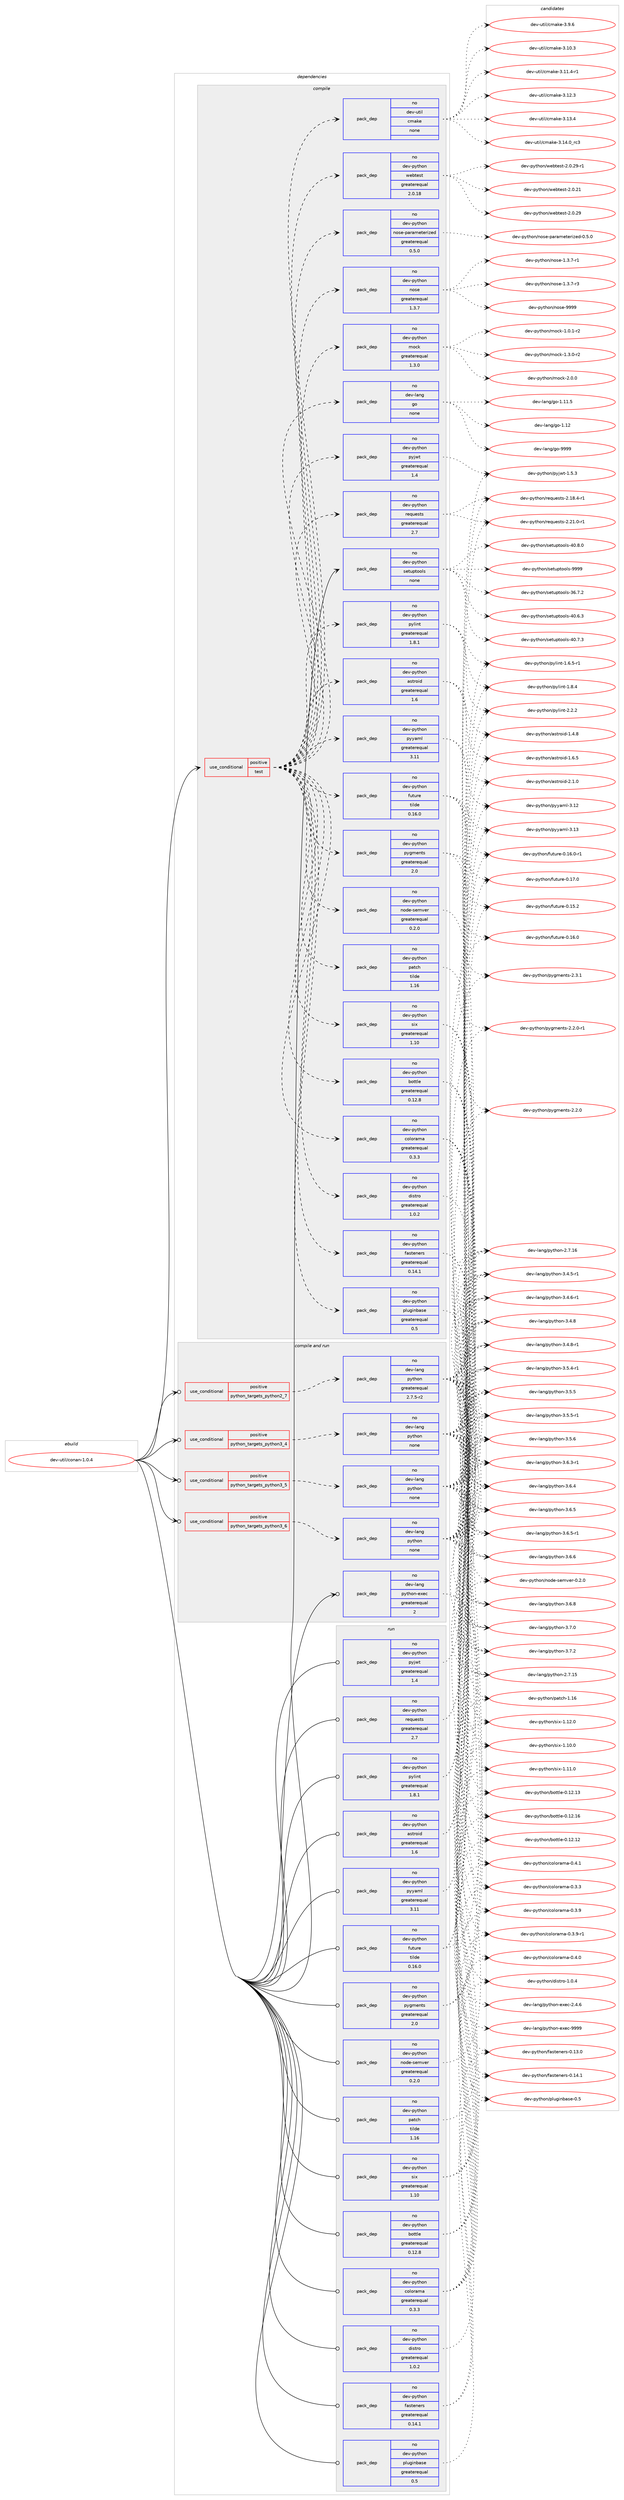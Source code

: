 digraph prolog {

# *************
# Graph options
# *************

newrank=true;
concentrate=true;
compound=true;
graph [rankdir=LR,fontname=Helvetica,fontsize=10,ranksep=1.5];#, ranksep=2.5, nodesep=0.2];
edge  [arrowhead=vee];
node  [fontname=Helvetica,fontsize=10];

# **********
# The ebuild
# **********

subgraph cluster_leftcol {
color=gray;
rank=same;
label=<<i>ebuild</i>>;
id [label="dev-util/conan-1.0.4", color=red, width=4, href="../dev-util/conan-1.0.4.svg"];
}

# ****************
# The dependencies
# ****************

subgraph cluster_midcol {
color=gray;
label=<<i>dependencies</i>>;
subgraph cluster_compile {
fillcolor="#eeeeee";
style=filled;
label=<<i>compile</i>>;
subgraph cond423557 {
dependency1542718 [label=<<TABLE BORDER="0" CELLBORDER="1" CELLSPACING="0" CELLPADDING="4"><TR><TD ROWSPAN="3" CELLPADDING="10">use_conditional</TD></TR><TR><TD>positive</TD></TR><TR><TD>test</TD></TR></TABLE>>, shape=none, color=red];
subgraph pack1095545 {
dependency1542719 [label=<<TABLE BORDER="0" CELLBORDER="1" CELLSPACING="0" CELLPADDING="4" WIDTH="220"><TR><TD ROWSPAN="6" CELLPADDING="30">pack_dep</TD></TR><TR><TD WIDTH="110">no</TD></TR><TR><TD>dev-python</TD></TR><TR><TD>pyjwt</TD></TR><TR><TD>greaterequal</TD></TR><TR><TD>1.4</TD></TR></TABLE>>, shape=none, color=blue];
}
dependency1542718:e -> dependency1542719:w [weight=20,style="dashed",arrowhead="vee"];
subgraph pack1095546 {
dependency1542720 [label=<<TABLE BORDER="0" CELLBORDER="1" CELLSPACING="0" CELLPADDING="4" WIDTH="220"><TR><TD ROWSPAN="6" CELLPADDING="30">pack_dep</TD></TR><TR><TD WIDTH="110">no</TD></TR><TR><TD>dev-python</TD></TR><TR><TD>requests</TD></TR><TR><TD>greaterequal</TD></TR><TR><TD>2.7</TD></TR></TABLE>>, shape=none, color=blue];
}
dependency1542718:e -> dependency1542720:w [weight=20,style="dashed",arrowhead="vee"];
subgraph pack1095547 {
dependency1542721 [label=<<TABLE BORDER="0" CELLBORDER="1" CELLSPACING="0" CELLPADDING="4" WIDTH="220"><TR><TD ROWSPAN="6" CELLPADDING="30">pack_dep</TD></TR><TR><TD WIDTH="110">no</TD></TR><TR><TD>dev-python</TD></TR><TR><TD>colorama</TD></TR><TR><TD>greaterequal</TD></TR><TR><TD>0.3.3</TD></TR></TABLE>>, shape=none, color=blue];
}
dependency1542718:e -> dependency1542721:w [weight=20,style="dashed",arrowhead="vee"];
subgraph pack1095548 {
dependency1542722 [label=<<TABLE BORDER="0" CELLBORDER="1" CELLSPACING="0" CELLPADDING="4" WIDTH="220"><TR><TD ROWSPAN="6" CELLPADDING="30">pack_dep</TD></TR><TR><TD WIDTH="110">no</TD></TR><TR><TD>dev-python</TD></TR><TR><TD>pyyaml</TD></TR><TR><TD>greaterequal</TD></TR><TR><TD>3.11</TD></TR></TABLE>>, shape=none, color=blue];
}
dependency1542718:e -> dependency1542722:w [weight=20,style="dashed",arrowhead="vee"];
subgraph pack1095549 {
dependency1542723 [label=<<TABLE BORDER="0" CELLBORDER="1" CELLSPACING="0" CELLPADDING="4" WIDTH="220"><TR><TD ROWSPAN="6" CELLPADDING="30">pack_dep</TD></TR><TR><TD WIDTH="110">no</TD></TR><TR><TD>dev-python</TD></TR><TR><TD>patch</TD></TR><TR><TD>tilde</TD></TR><TR><TD>1.16</TD></TR></TABLE>>, shape=none, color=blue];
}
dependency1542718:e -> dependency1542723:w [weight=20,style="dashed",arrowhead="vee"];
subgraph pack1095550 {
dependency1542724 [label=<<TABLE BORDER="0" CELLBORDER="1" CELLSPACING="0" CELLPADDING="4" WIDTH="220"><TR><TD ROWSPAN="6" CELLPADDING="30">pack_dep</TD></TR><TR><TD WIDTH="110">no</TD></TR><TR><TD>dev-python</TD></TR><TR><TD>fasteners</TD></TR><TR><TD>greaterequal</TD></TR><TR><TD>0.14.1</TD></TR></TABLE>>, shape=none, color=blue];
}
dependency1542718:e -> dependency1542724:w [weight=20,style="dashed",arrowhead="vee"];
subgraph pack1095551 {
dependency1542725 [label=<<TABLE BORDER="0" CELLBORDER="1" CELLSPACING="0" CELLPADDING="4" WIDTH="220"><TR><TD ROWSPAN="6" CELLPADDING="30">pack_dep</TD></TR><TR><TD WIDTH="110">no</TD></TR><TR><TD>dev-python</TD></TR><TR><TD>six</TD></TR><TR><TD>greaterequal</TD></TR><TR><TD>1.10</TD></TR></TABLE>>, shape=none, color=blue];
}
dependency1542718:e -> dependency1542725:w [weight=20,style="dashed",arrowhead="vee"];
subgraph pack1095552 {
dependency1542726 [label=<<TABLE BORDER="0" CELLBORDER="1" CELLSPACING="0" CELLPADDING="4" WIDTH="220"><TR><TD ROWSPAN="6" CELLPADDING="30">pack_dep</TD></TR><TR><TD WIDTH="110">no</TD></TR><TR><TD>dev-python</TD></TR><TR><TD>node-semver</TD></TR><TR><TD>greaterequal</TD></TR><TR><TD>0.2.0</TD></TR></TABLE>>, shape=none, color=blue];
}
dependency1542718:e -> dependency1542726:w [weight=20,style="dashed",arrowhead="vee"];
subgraph pack1095553 {
dependency1542727 [label=<<TABLE BORDER="0" CELLBORDER="1" CELLSPACING="0" CELLPADDING="4" WIDTH="220"><TR><TD ROWSPAN="6" CELLPADDING="30">pack_dep</TD></TR><TR><TD WIDTH="110">no</TD></TR><TR><TD>dev-python</TD></TR><TR><TD>distro</TD></TR><TR><TD>greaterequal</TD></TR><TR><TD>1.0.2</TD></TR></TABLE>>, shape=none, color=blue];
}
dependency1542718:e -> dependency1542727:w [weight=20,style="dashed",arrowhead="vee"];
subgraph pack1095554 {
dependency1542728 [label=<<TABLE BORDER="0" CELLBORDER="1" CELLSPACING="0" CELLPADDING="4" WIDTH="220"><TR><TD ROWSPAN="6" CELLPADDING="30">pack_dep</TD></TR><TR><TD WIDTH="110">no</TD></TR><TR><TD>dev-python</TD></TR><TR><TD>pylint</TD></TR><TR><TD>greaterequal</TD></TR><TR><TD>1.8.1</TD></TR></TABLE>>, shape=none, color=blue];
}
dependency1542718:e -> dependency1542728:w [weight=20,style="dashed",arrowhead="vee"];
subgraph pack1095555 {
dependency1542729 [label=<<TABLE BORDER="0" CELLBORDER="1" CELLSPACING="0" CELLPADDING="4" WIDTH="220"><TR><TD ROWSPAN="6" CELLPADDING="30">pack_dep</TD></TR><TR><TD WIDTH="110">no</TD></TR><TR><TD>dev-python</TD></TR><TR><TD>future</TD></TR><TR><TD>tilde</TD></TR><TR><TD>0.16.0</TD></TR></TABLE>>, shape=none, color=blue];
}
dependency1542718:e -> dependency1542729:w [weight=20,style="dashed",arrowhead="vee"];
subgraph pack1095556 {
dependency1542730 [label=<<TABLE BORDER="0" CELLBORDER="1" CELLSPACING="0" CELLPADDING="4" WIDTH="220"><TR><TD ROWSPAN="6" CELLPADDING="30">pack_dep</TD></TR><TR><TD WIDTH="110">no</TD></TR><TR><TD>dev-python</TD></TR><TR><TD>pygments</TD></TR><TR><TD>greaterequal</TD></TR><TR><TD>2.0</TD></TR></TABLE>>, shape=none, color=blue];
}
dependency1542718:e -> dependency1542730:w [weight=20,style="dashed",arrowhead="vee"];
subgraph pack1095557 {
dependency1542731 [label=<<TABLE BORDER="0" CELLBORDER="1" CELLSPACING="0" CELLPADDING="4" WIDTH="220"><TR><TD ROWSPAN="6" CELLPADDING="30">pack_dep</TD></TR><TR><TD WIDTH="110">no</TD></TR><TR><TD>dev-python</TD></TR><TR><TD>astroid</TD></TR><TR><TD>greaterequal</TD></TR><TR><TD>1.6</TD></TR></TABLE>>, shape=none, color=blue];
}
dependency1542718:e -> dependency1542731:w [weight=20,style="dashed",arrowhead="vee"];
subgraph pack1095558 {
dependency1542732 [label=<<TABLE BORDER="0" CELLBORDER="1" CELLSPACING="0" CELLPADDING="4" WIDTH="220"><TR><TD ROWSPAN="6" CELLPADDING="30">pack_dep</TD></TR><TR><TD WIDTH="110">no</TD></TR><TR><TD>dev-python</TD></TR><TR><TD>pluginbase</TD></TR><TR><TD>greaterequal</TD></TR><TR><TD>0.5</TD></TR></TABLE>>, shape=none, color=blue];
}
dependency1542718:e -> dependency1542732:w [weight=20,style="dashed",arrowhead="vee"];
subgraph pack1095559 {
dependency1542733 [label=<<TABLE BORDER="0" CELLBORDER="1" CELLSPACING="0" CELLPADDING="4" WIDTH="220"><TR><TD ROWSPAN="6" CELLPADDING="30">pack_dep</TD></TR><TR><TD WIDTH="110">no</TD></TR><TR><TD>dev-python</TD></TR><TR><TD>bottle</TD></TR><TR><TD>greaterequal</TD></TR><TR><TD>0.12.8</TD></TR></TABLE>>, shape=none, color=blue];
}
dependency1542718:e -> dependency1542733:w [weight=20,style="dashed",arrowhead="vee"];
subgraph pack1095560 {
dependency1542734 [label=<<TABLE BORDER="0" CELLBORDER="1" CELLSPACING="0" CELLPADDING="4" WIDTH="220"><TR><TD ROWSPAN="6" CELLPADDING="30">pack_dep</TD></TR><TR><TD WIDTH="110">no</TD></TR><TR><TD>dev-lang</TD></TR><TR><TD>go</TD></TR><TR><TD>none</TD></TR><TR><TD></TD></TR></TABLE>>, shape=none, color=blue];
}
dependency1542718:e -> dependency1542734:w [weight=20,style="dashed",arrowhead="vee"];
subgraph pack1095561 {
dependency1542735 [label=<<TABLE BORDER="0" CELLBORDER="1" CELLSPACING="0" CELLPADDING="4" WIDTH="220"><TR><TD ROWSPAN="6" CELLPADDING="30">pack_dep</TD></TR><TR><TD WIDTH="110">no</TD></TR><TR><TD>dev-python</TD></TR><TR><TD>mock</TD></TR><TR><TD>greaterequal</TD></TR><TR><TD>1.3.0</TD></TR></TABLE>>, shape=none, color=blue];
}
dependency1542718:e -> dependency1542735:w [weight=20,style="dashed",arrowhead="vee"];
subgraph pack1095562 {
dependency1542736 [label=<<TABLE BORDER="0" CELLBORDER="1" CELLSPACING="0" CELLPADDING="4" WIDTH="220"><TR><TD ROWSPAN="6" CELLPADDING="30">pack_dep</TD></TR><TR><TD WIDTH="110">no</TD></TR><TR><TD>dev-python</TD></TR><TR><TD>nose</TD></TR><TR><TD>greaterequal</TD></TR><TR><TD>1.3.7</TD></TR></TABLE>>, shape=none, color=blue];
}
dependency1542718:e -> dependency1542736:w [weight=20,style="dashed",arrowhead="vee"];
subgraph pack1095563 {
dependency1542737 [label=<<TABLE BORDER="0" CELLBORDER="1" CELLSPACING="0" CELLPADDING="4" WIDTH="220"><TR><TD ROWSPAN="6" CELLPADDING="30">pack_dep</TD></TR><TR><TD WIDTH="110">no</TD></TR><TR><TD>dev-python</TD></TR><TR><TD>nose-parameterized</TD></TR><TR><TD>greaterequal</TD></TR><TR><TD>0.5.0</TD></TR></TABLE>>, shape=none, color=blue];
}
dependency1542718:e -> dependency1542737:w [weight=20,style="dashed",arrowhead="vee"];
subgraph pack1095564 {
dependency1542738 [label=<<TABLE BORDER="0" CELLBORDER="1" CELLSPACING="0" CELLPADDING="4" WIDTH="220"><TR><TD ROWSPAN="6" CELLPADDING="30">pack_dep</TD></TR><TR><TD WIDTH="110">no</TD></TR><TR><TD>dev-python</TD></TR><TR><TD>webtest</TD></TR><TR><TD>greaterequal</TD></TR><TR><TD>2.0.18</TD></TR></TABLE>>, shape=none, color=blue];
}
dependency1542718:e -> dependency1542738:w [weight=20,style="dashed",arrowhead="vee"];
subgraph pack1095565 {
dependency1542739 [label=<<TABLE BORDER="0" CELLBORDER="1" CELLSPACING="0" CELLPADDING="4" WIDTH="220"><TR><TD ROWSPAN="6" CELLPADDING="30">pack_dep</TD></TR><TR><TD WIDTH="110">no</TD></TR><TR><TD>dev-util</TD></TR><TR><TD>cmake</TD></TR><TR><TD>none</TD></TR><TR><TD></TD></TR></TABLE>>, shape=none, color=blue];
}
dependency1542718:e -> dependency1542739:w [weight=20,style="dashed",arrowhead="vee"];
}
id:e -> dependency1542718:w [weight=20,style="solid",arrowhead="vee"];
subgraph pack1095566 {
dependency1542740 [label=<<TABLE BORDER="0" CELLBORDER="1" CELLSPACING="0" CELLPADDING="4" WIDTH="220"><TR><TD ROWSPAN="6" CELLPADDING="30">pack_dep</TD></TR><TR><TD WIDTH="110">no</TD></TR><TR><TD>dev-python</TD></TR><TR><TD>setuptools</TD></TR><TR><TD>none</TD></TR><TR><TD></TD></TR></TABLE>>, shape=none, color=blue];
}
id:e -> dependency1542740:w [weight=20,style="solid",arrowhead="vee"];
}
subgraph cluster_compileandrun {
fillcolor="#eeeeee";
style=filled;
label=<<i>compile and run</i>>;
subgraph cond423558 {
dependency1542741 [label=<<TABLE BORDER="0" CELLBORDER="1" CELLSPACING="0" CELLPADDING="4"><TR><TD ROWSPAN="3" CELLPADDING="10">use_conditional</TD></TR><TR><TD>positive</TD></TR><TR><TD>python_targets_python2_7</TD></TR></TABLE>>, shape=none, color=red];
subgraph pack1095567 {
dependency1542742 [label=<<TABLE BORDER="0" CELLBORDER="1" CELLSPACING="0" CELLPADDING="4" WIDTH="220"><TR><TD ROWSPAN="6" CELLPADDING="30">pack_dep</TD></TR><TR><TD WIDTH="110">no</TD></TR><TR><TD>dev-lang</TD></TR><TR><TD>python</TD></TR><TR><TD>greaterequal</TD></TR><TR><TD>2.7.5-r2</TD></TR></TABLE>>, shape=none, color=blue];
}
dependency1542741:e -> dependency1542742:w [weight=20,style="dashed",arrowhead="vee"];
}
id:e -> dependency1542741:w [weight=20,style="solid",arrowhead="odotvee"];
subgraph cond423559 {
dependency1542743 [label=<<TABLE BORDER="0" CELLBORDER="1" CELLSPACING="0" CELLPADDING="4"><TR><TD ROWSPAN="3" CELLPADDING="10">use_conditional</TD></TR><TR><TD>positive</TD></TR><TR><TD>python_targets_python3_4</TD></TR></TABLE>>, shape=none, color=red];
subgraph pack1095568 {
dependency1542744 [label=<<TABLE BORDER="0" CELLBORDER="1" CELLSPACING="0" CELLPADDING="4" WIDTH="220"><TR><TD ROWSPAN="6" CELLPADDING="30">pack_dep</TD></TR><TR><TD WIDTH="110">no</TD></TR><TR><TD>dev-lang</TD></TR><TR><TD>python</TD></TR><TR><TD>none</TD></TR><TR><TD></TD></TR></TABLE>>, shape=none, color=blue];
}
dependency1542743:e -> dependency1542744:w [weight=20,style="dashed",arrowhead="vee"];
}
id:e -> dependency1542743:w [weight=20,style="solid",arrowhead="odotvee"];
subgraph cond423560 {
dependency1542745 [label=<<TABLE BORDER="0" CELLBORDER="1" CELLSPACING="0" CELLPADDING="4"><TR><TD ROWSPAN="3" CELLPADDING="10">use_conditional</TD></TR><TR><TD>positive</TD></TR><TR><TD>python_targets_python3_5</TD></TR></TABLE>>, shape=none, color=red];
subgraph pack1095569 {
dependency1542746 [label=<<TABLE BORDER="0" CELLBORDER="1" CELLSPACING="0" CELLPADDING="4" WIDTH="220"><TR><TD ROWSPAN="6" CELLPADDING="30">pack_dep</TD></TR><TR><TD WIDTH="110">no</TD></TR><TR><TD>dev-lang</TD></TR><TR><TD>python</TD></TR><TR><TD>none</TD></TR><TR><TD></TD></TR></TABLE>>, shape=none, color=blue];
}
dependency1542745:e -> dependency1542746:w [weight=20,style="dashed",arrowhead="vee"];
}
id:e -> dependency1542745:w [weight=20,style="solid",arrowhead="odotvee"];
subgraph cond423561 {
dependency1542747 [label=<<TABLE BORDER="0" CELLBORDER="1" CELLSPACING="0" CELLPADDING="4"><TR><TD ROWSPAN="3" CELLPADDING="10">use_conditional</TD></TR><TR><TD>positive</TD></TR><TR><TD>python_targets_python3_6</TD></TR></TABLE>>, shape=none, color=red];
subgraph pack1095570 {
dependency1542748 [label=<<TABLE BORDER="0" CELLBORDER="1" CELLSPACING="0" CELLPADDING="4" WIDTH="220"><TR><TD ROWSPAN="6" CELLPADDING="30">pack_dep</TD></TR><TR><TD WIDTH="110">no</TD></TR><TR><TD>dev-lang</TD></TR><TR><TD>python</TD></TR><TR><TD>none</TD></TR><TR><TD></TD></TR></TABLE>>, shape=none, color=blue];
}
dependency1542747:e -> dependency1542748:w [weight=20,style="dashed",arrowhead="vee"];
}
id:e -> dependency1542747:w [weight=20,style="solid",arrowhead="odotvee"];
subgraph pack1095571 {
dependency1542749 [label=<<TABLE BORDER="0" CELLBORDER="1" CELLSPACING="0" CELLPADDING="4" WIDTH="220"><TR><TD ROWSPAN="6" CELLPADDING="30">pack_dep</TD></TR><TR><TD WIDTH="110">no</TD></TR><TR><TD>dev-lang</TD></TR><TR><TD>python-exec</TD></TR><TR><TD>greaterequal</TD></TR><TR><TD>2</TD></TR></TABLE>>, shape=none, color=blue];
}
id:e -> dependency1542749:w [weight=20,style="solid",arrowhead="odotvee"];
}
subgraph cluster_run {
fillcolor="#eeeeee";
style=filled;
label=<<i>run</i>>;
subgraph pack1095572 {
dependency1542750 [label=<<TABLE BORDER="0" CELLBORDER="1" CELLSPACING="0" CELLPADDING="4" WIDTH="220"><TR><TD ROWSPAN="6" CELLPADDING="30">pack_dep</TD></TR><TR><TD WIDTH="110">no</TD></TR><TR><TD>dev-python</TD></TR><TR><TD>astroid</TD></TR><TR><TD>greaterequal</TD></TR><TR><TD>1.6</TD></TR></TABLE>>, shape=none, color=blue];
}
id:e -> dependency1542750:w [weight=20,style="solid",arrowhead="odot"];
subgraph pack1095573 {
dependency1542751 [label=<<TABLE BORDER="0" CELLBORDER="1" CELLSPACING="0" CELLPADDING="4" WIDTH="220"><TR><TD ROWSPAN="6" CELLPADDING="30">pack_dep</TD></TR><TR><TD WIDTH="110">no</TD></TR><TR><TD>dev-python</TD></TR><TR><TD>bottle</TD></TR><TR><TD>greaterequal</TD></TR><TR><TD>0.12.8</TD></TR></TABLE>>, shape=none, color=blue];
}
id:e -> dependency1542751:w [weight=20,style="solid",arrowhead="odot"];
subgraph pack1095574 {
dependency1542752 [label=<<TABLE BORDER="0" CELLBORDER="1" CELLSPACING="0" CELLPADDING="4" WIDTH="220"><TR><TD ROWSPAN="6" CELLPADDING="30">pack_dep</TD></TR><TR><TD WIDTH="110">no</TD></TR><TR><TD>dev-python</TD></TR><TR><TD>colorama</TD></TR><TR><TD>greaterequal</TD></TR><TR><TD>0.3.3</TD></TR></TABLE>>, shape=none, color=blue];
}
id:e -> dependency1542752:w [weight=20,style="solid",arrowhead="odot"];
subgraph pack1095575 {
dependency1542753 [label=<<TABLE BORDER="0" CELLBORDER="1" CELLSPACING="0" CELLPADDING="4" WIDTH="220"><TR><TD ROWSPAN="6" CELLPADDING="30">pack_dep</TD></TR><TR><TD WIDTH="110">no</TD></TR><TR><TD>dev-python</TD></TR><TR><TD>distro</TD></TR><TR><TD>greaterequal</TD></TR><TR><TD>1.0.2</TD></TR></TABLE>>, shape=none, color=blue];
}
id:e -> dependency1542753:w [weight=20,style="solid",arrowhead="odot"];
subgraph pack1095576 {
dependency1542754 [label=<<TABLE BORDER="0" CELLBORDER="1" CELLSPACING="0" CELLPADDING="4" WIDTH="220"><TR><TD ROWSPAN="6" CELLPADDING="30">pack_dep</TD></TR><TR><TD WIDTH="110">no</TD></TR><TR><TD>dev-python</TD></TR><TR><TD>fasteners</TD></TR><TR><TD>greaterequal</TD></TR><TR><TD>0.14.1</TD></TR></TABLE>>, shape=none, color=blue];
}
id:e -> dependency1542754:w [weight=20,style="solid",arrowhead="odot"];
subgraph pack1095577 {
dependency1542755 [label=<<TABLE BORDER="0" CELLBORDER="1" CELLSPACING="0" CELLPADDING="4" WIDTH="220"><TR><TD ROWSPAN="6" CELLPADDING="30">pack_dep</TD></TR><TR><TD WIDTH="110">no</TD></TR><TR><TD>dev-python</TD></TR><TR><TD>future</TD></TR><TR><TD>tilde</TD></TR><TR><TD>0.16.0</TD></TR></TABLE>>, shape=none, color=blue];
}
id:e -> dependency1542755:w [weight=20,style="solid",arrowhead="odot"];
subgraph pack1095578 {
dependency1542756 [label=<<TABLE BORDER="0" CELLBORDER="1" CELLSPACING="0" CELLPADDING="4" WIDTH="220"><TR><TD ROWSPAN="6" CELLPADDING="30">pack_dep</TD></TR><TR><TD WIDTH="110">no</TD></TR><TR><TD>dev-python</TD></TR><TR><TD>node-semver</TD></TR><TR><TD>greaterequal</TD></TR><TR><TD>0.2.0</TD></TR></TABLE>>, shape=none, color=blue];
}
id:e -> dependency1542756:w [weight=20,style="solid",arrowhead="odot"];
subgraph pack1095579 {
dependency1542757 [label=<<TABLE BORDER="0" CELLBORDER="1" CELLSPACING="0" CELLPADDING="4" WIDTH="220"><TR><TD ROWSPAN="6" CELLPADDING="30">pack_dep</TD></TR><TR><TD WIDTH="110">no</TD></TR><TR><TD>dev-python</TD></TR><TR><TD>patch</TD></TR><TR><TD>tilde</TD></TR><TR><TD>1.16</TD></TR></TABLE>>, shape=none, color=blue];
}
id:e -> dependency1542757:w [weight=20,style="solid",arrowhead="odot"];
subgraph pack1095580 {
dependency1542758 [label=<<TABLE BORDER="0" CELLBORDER="1" CELLSPACING="0" CELLPADDING="4" WIDTH="220"><TR><TD ROWSPAN="6" CELLPADDING="30">pack_dep</TD></TR><TR><TD WIDTH="110">no</TD></TR><TR><TD>dev-python</TD></TR><TR><TD>pluginbase</TD></TR><TR><TD>greaterequal</TD></TR><TR><TD>0.5</TD></TR></TABLE>>, shape=none, color=blue];
}
id:e -> dependency1542758:w [weight=20,style="solid",arrowhead="odot"];
subgraph pack1095581 {
dependency1542759 [label=<<TABLE BORDER="0" CELLBORDER="1" CELLSPACING="0" CELLPADDING="4" WIDTH="220"><TR><TD ROWSPAN="6" CELLPADDING="30">pack_dep</TD></TR><TR><TD WIDTH="110">no</TD></TR><TR><TD>dev-python</TD></TR><TR><TD>pygments</TD></TR><TR><TD>greaterequal</TD></TR><TR><TD>2.0</TD></TR></TABLE>>, shape=none, color=blue];
}
id:e -> dependency1542759:w [weight=20,style="solid",arrowhead="odot"];
subgraph pack1095582 {
dependency1542760 [label=<<TABLE BORDER="0" CELLBORDER="1" CELLSPACING="0" CELLPADDING="4" WIDTH="220"><TR><TD ROWSPAN="6" CELLPADDING="30">pack_dep</TD></TR><TR><TD WIDTH="110">no</TD></TR><TR><TD>dev-python</TD></TR><TR><TD>pyjwt</TD></TR><TR><TD>greaterequal</TD></TR><TR><TD>1.4</TD></TR></TABLE>>, shape=none, color=blue];
}
id:e -> dependency1542760:w [weight=20,style="solid",arrowhead="odot"];
subgraph pack1095583 {
dependency1542761 [label=<<TABLE BORDER="0" CELLBORDER="1" CELLSPACING="0" CELLPADDING="4" WIDTH="220"><TR><TD ROWSPAN="6" CELLPADDING="30">pack_dep</TD></TR><TR><TD WIDTH="110">no</TD></TR><TR><TD>dev-python</TD></TR><TR><TD>pylint</TD></TR><TR><TD>greaterequal</TD></TR><TR><TD>1.8.1</TD></TR></TABLE>>, shape=none, color=blue];
}
id:e -> dependency1542761:w [weight=20,style="solid",arrowhead="odot"];
subgraph pack1095584 {
dependency1542762 [label=<<TABLE BORDER="0" CELLBORDER="1" CELLSPACING="0" CELLPADDING="4" WIDTH="220"><TR><TD ROWSPAN="6" CELLPADDING="30">pack_dep</TD></TR><TR><TD WIDTH="110">no</TD></TR><TR><TD>dev-python</TD></TR><TR><TD>pyyaml</TD></TR><TR><TD>greaterequal</TD></TR><TR><TD>3.11</TD></TR></TABLE>>, shape=none, color=blue];
}
id:e -> dependency1542762:w [weight=20,style="solid",arrowhead="odot"];
subgraph pack1095585 {
dependency1542763 [label=<<TABLE BORDER="0" CELLBORDER="1" CELLSPACING="0" CELLPADDING="4" WIDTH="220"><TR><TD ROWSPAN="6" CELLPADDING="30">pack_dep</TD></TR><TR><TD WIDTH="110">no</TD></TR><TR><TD>dev-python</TD></TR><TR><TD>requests</TD></TR><TR><TD>greaterequal</TD></TR><TR><TD>2.7</TD></TR></TABLE>>, shape=none, color=blue];
}
id:e -> dependency1542763:w [weight=20,style="solid",arrowhead="odot"];
subgraph pack1095586 {
dependency1542764 [label=<<TABLE BORDER="0" CELLBORDER="1" CELLSPACING="0" CELLPADDING="4" WIDTH="220"><TR><TD ROWSPAN="6" CELLPADDING="30">pack_dep</TD></TR><TR><TD WIDTH="110">no</TD></TR><TR><TD>dev-python</TD></TR><TR><TD>six</TD></TR><TR><TD>greaterequal</TD></TR><TR><TD>1.10</TD></TR></TABLE>>, shape=none, color=blue];
}
id:e -> dependency1542764:w [weight=20,style="solid",arrowhead="odot"];
}
}

# **************
# The candidates
# **************

subgraph cluster_choices {
rank=same;
color=gray;
label=<<i>candidates</i>>;

subgraph choice1095545 {
color=black;
nodesep=1;
choice1001011184511212111610411111047112121106119116454946534651 [label="dev-python/pyjwt-1.5.3", color=red, width=4,href="../dev-python/pyjwt-1.5.3.svg"];
dependency1542719:e -> choice1001011184511212111610411111047112121106119116454946534651:w [style=dotted,weight="100"];
}
subgraph choice1095546 {
color=black;
nodesep=1;
choice1001011184511212111610411111047114101113117101115116115455046495646524511449 [label="dev-python/requests-2.18.4-r1", color=red, width=4,href="../dev-python/requests-2.18.4-r1.svg"];
choice1001011184511212111610411111047114101113117101115116115455046504946484511449 [label="dev-python/requests-2.21.0-r1", color=red, width=4,href="../dev-python/requests-2.21.0-r1.svg"];
dependency1542720:e -> choice1001011184511212111610411111047114101113117101115116115455046495646524511449:w [style=dotted,weight="100"];
dependency1542720:e -> choice1001011184511212111610411111047114101113117101115116115455046504946484511449:w [style=dotted,weight="100"];
}
subgraph choice1095547 {
color=black;
nodesep=1;
choice1001011184511212111610411111047991111081111149710997454846514651 [label="dev-python/colorama-0.3.3", color=red, width=4,href="../dev-python/colorama-0.3.3.svg"];
choice1001011184511212111610411111047991111081111149710997454846514657 [label="dev-python/colorama-0.3.9", color=red, width=4,href="../dev-python/colorama-0.3.9.svg"];
choice10010111845112121116104111110479911110811111497109974548465146574511449 [label="dev-python/colorama-0.3.9-r1", color=red, width=4,href="../dev-python/colorama-0.3.9-r1.svg"];
choice1001011184511212111610411111047991111081111149710997454846524648 [label="dev-python/colorama-0.4.0", color=red, width=4,href="../dev-python/colorama-0.4.0.svg"];
choice1001011184511212111610411111047991111081111149710997454846524649 [label="dev-python/colorama-0.4.1", color=red, width=4,href="../dev-python/colorama-0.4.1.svg"];
dependency1542721:e -> choice1001011184511212111610411111047991111081111149710997454846514651:w [style=dotted,weight="100"];
dependency1542721:e -> choice1001011184511212111610411111047991111081111149710997454846514657:w [style=dotted,weight="100"];
dependency1542721:e -> choice10010111845112121116104111110479911110811111497109974548465146574511449:w [style=dotted,weight="100"];
dependency1542721:e -> choice1001011184511212111610411111047991111081111149710997454846524648:w [style=dotted,weight="100"];
dependency1542721:e -> choice1001011184511212111610411111047991111081111149710997454846524649:w [style=dotted,weight="100"];
}
subgraph choice1095548 {
color=black;
nodesep=1;
choice1001011184511212111610411111047112121121971091084551464950 [label="dev-python/pyyaml-3.12", color=red, width=4,href="../dev-python/pyyaml-3.12.svg"];
choice1001011184511212111610411111047112121121971091084551464951 [label="dev-python/pyyaml-3.13", color=red, width=4,href="../dev-python/pyyaml-3.13.svg"];
dependency1542722:e -> choice1001011184511212111610411111047112121121971091084551464950:w [style=dotted,weight="100"];
dependency1542722:e -> choice1001011184511212111610411111047112121121971091084551464951:w [style=dotted,weight="100"];
}
subgraph choice1095549 {
color=black;
nodesep=1;
choice100101118451121211161041111104711297116991044549464954 [label="dev-python/patch-1.16", color=red, width=4,href="../dev-python/patch-1.16.svg"];
dependency1542723:e -> choice100101118451121211161041111104711297116991044549464954:w [style=dotted,weight="100"];
}
subgraph choice1095550 {
color=black;
nodesep=1;
choice10010111845112121116104111110471029711511610111010111411545484649514648 [label="dev-python/fasteners-0.13.0", color=red, width=4,href="../dev-python/fasteners-0.13.0.svg"];
choice10010111845112121116104111110471029711511610111010111411545484649524649 [label="dev-python/fasteners-0.14.1", color=red, width=4,href="../dev-python/fasteners-0.14.1.svg"];
dependency1542724:e -> choice10010111845112121116104111110471029711511610111010111411545484649514648:w [style=dotted,weight="100"];
dependency1542724:e -> choice10010111845112121116104111110471029711511610111010111411545484649524649:w [style=dotted,weight="100"];
}
subgraph choice1095551 {
color=black;
nodesep=1;
choice100101118451121211161041111104711510512045494649484648 [label="dev-python/six-1.10.0", color=red, width=4,href="../dev-python/six-1.10.0.svg"];
choice100101118451121211161041111104711510512045494649494648 [label="dev-python/six-1.11.0", color=red, width=4,href="../dev-python/six-1.11.0.svg"];
choice100101118451121211161041111104711510512045494649504648 [label="dev-python/six-1.12.0", color=red, width=4,href="../dev-python/six-1.12.0.svg"];
dependency1542725:e -> choice100101118451121211161041111104711510512045494649484648:w [style=dotted,weight="100"];
dependency1542725:e -> choice100101118451121211161041111104711510512045494649494648:w [style=dotted,weight="100"];
dependency1542725:e -> choice100101118451121211161041111104711510512045494649504648:w [style=dotted,weight="100"];
}
subgraph choice1095552 {
color=black;
nodesep=1;
choice100101118451121211161041111104711011110010145115101109118101114454846504648 [label="dev-python/node-semver-0.2.0", color=red, width=4,href="../dev-python/node-semver-0.2.0.svg"];
dependency1542726:e -> choice100101118451121211161041111104711011110010145115101109118101114454846504648:w [style=dotted,weight="100"];
}
subgraph choice1095553 {
color=black;
nodesep=1;
choice1001011184511212111610411111047100105115116114111454946484652 [label="dev-python/distro-1.0.4", color=red, width=4,href="../dev-python/distro-1.0.4.svg"];
dependency1542727:e -> choice1001011184511212111610411111047100105115116114111454946484652:w [style=dotted,weight="100"];
}
subgraph choice1095554 {
color=black;
nodesep=1;
choice10010111845112121116104111110471121211081051101164549465446534511449 [label="dev-python/pylint-1.6.5-r1", color=red, width=4,href="../dev-python/pylint-1.6.5-r1.svg"];
choice1001011184511212111610411111047112121108105110116454946564652 [label="dev-python/pylint-1.8.4", color=red, width=4,href="../dev-python/pylint-1.8.4.svg"];
choice1001011184511212111610411111047112121108105110116455046504650 [label="dev-python/pylint-2.2.2", color=red, width=4,href="../dev-python/pylint-2.2.2.svg"];
dependency1542728:e -> choice10010111845112121116104111110471121211081051101164549465446534511449:w [style=dotted,weight="100"];
dependency1542728:e -> choice1001011184511212111610411111047112121108105110116454946564652:w [style=dotted,weight="100"];
dependency1542728:e -> choice1001011184511212111610411111047112121108105110116455046504650:w [style=dotted,weight="100"];
}
subgraph choice1095555 {
color=black;
nodesep=1;
choice100101118451121211161041111104710211711611711410145484649534650 [label="dev-python/future-0.15.2", color=red, width=4,href="../dev-python/future-0.15.2.svg"];
choice100101118451121211161041111104710211711611711410145484649544648 [label="dev-python/future-0.16.0", color=red, width=4,href="../dev-python/future-0.16.0.svg"];
choice1001011184511212111610411111047102117116117114101454846495446484511449 [label="dev-python/future-0.16.0-r1", color=red, width=4,href="../dev-python/future-0.16.0-r1.svg"];
choice100101118451121211161041111104710211711611711410145484649554648 [label="dev-python/future-0.17.0", color=red, width=4,href="../dev-python/future-0.17.0.svg"];
dependency1542729:e -> choice100101118451121211161041111104710211711611711410145484649534650:w [style=dotted,weight="100"];
dependency1542729:e -> choice100101118451121211161041111104710211711611711410145484649544648:w [style=dotted,weight="100"];
dependency1542729:e -> choice1001011184511212111610411111047102117116117114101454846495446484511449:w [style=dotted,weight="100"];
dependency1542729:e -> choice100101118451121211161041111104710211711611711410145484649554648:w [style=dotted,weight="100"];
}
subgraph choice1095556 {
color=black;
nodesep=1;
choice1001011184511212111610411111047112121103109101110116115455046504648 [label="dev-python/pygments-2.2.0", color=red, width=4,href="../dev-python/pygments-2.2.0.svg"];
choice10010111845112121116104111110471121211031091011101161154550465046484511449 [label="dev-python/pygments-2.2.0-r1", color=red, width=4,href="../dev-python/pygments-2.2.0-r1.svg"];
choice1001011184511212111610411111047112121103109101110116115455046514649 [label="dev-python/pygments-2.3.1", color=red, width=4,href="../dev-python/pygments-2.3.1.svg"];
dependency1542730:e -> choice1001011184511212111610411111047112121103109101110116115455046504648:w [style=dotted,weight="100"];
dependency1542730:e -> choice10010111845112121116104111110471121211031091011101161154550465046484511449:w [style=dotted,weight="100"];
dependency1542730:e -> choice1001011184511212111610411111047112121103109101110116115455046514649:w [style=dotted,weight="100"];
}
subgraph choice1095557 {
color=black;
nodesep=1;
choice100101118451121211161041111104797115116114111105100454946524656 [label="dev-python/astroid-1.4.8", color=red, width=4,href="../dev-python/astroid-1.4.8.svg"];
choice100101118451121211161041111104797115116114111105100454946544653 [label="dev-python/astroid-1.6.5", color=red, width=4,href="../dev-python/astroid-1.6.5.svg"];
choice100101118451121211161041111104797115116114111105100455046494648 [label="dev-python/astroid-2.1.0", color=red, width=4,href="../dev-python/astroid-2.1.0.svg"];
dependency1542731:e -> choice100101118451121211161041111104797115116114111105100454946524656:w [style=dotted,weight="100"];
dependency1542731:e -> choice100101118451121211161041111104797115116114111105100454946544653:w [style=dotted,weight="100"];
dependency1542731:e -> choice100101118451121211161041111104797115116114111105100455046494648:w [style=dotted,weight="100"];
}
subgraph choice1095558 {
color=black;
nodesep=1;
choice1001011184511212111610411111047112108117103105110989711510145484653 [label="dev-python/pluginbase-0.5", color=red, width=4,href="../dev-python/pluginbase-0.5.svg"];
dependency1542732:e -> choice1001011184511212111610411111047112108117103105110989711510145484653:w [style=dotted,weight="100"];
}
subgraph choice1095559 {
color=black;
nodesep=1;
choice1001011184511212111610411111047981111161161081014548464950464950 [label="dev-python/bottle-0.12.12", color=red, width=4,href="../dev-python/bottle-0.12.12.svg"];
choice1001011184511212111610411111047981111161161081014548464950464951 [label="dev-python/bottle-0.12.13", color=red, width=4,href="../dev-python/bottle-0.12.13.svg"];
choice1001011184511212111610411111047981111161161081014548464950464954 [label="dev-python/bottle-0.12.16", color=red, width=4,href="../dev-python/bottle-0.12.16.svg"];
dependency1542733:e -> choice1001011184511212111610411111047981111161161081014548464950464950:w [style=dotted,weight="100"];
dependency1542733:e -> choice1001011184511212111610411111047981111161161081014548464950464951:w [style=dotted,weight="100"];
dependency1542733:e -> choice1001011184511212111610411111047981111161161081014548464950464954:w [style=dotted,weight="100"];
}
subgraph choice1095560 {
color=black;
nodesep=1;
choice10010111845108971101034710311145494649494653 [label="dev-lang/go-1.11.5", color=red, width=4,href="../dev-lang/go-1.11.5.svg"];
choice1001011184510897110103471031114549464950 [label="dev-lang/go-1.12", color=red, width=4,href="../dev-lang/go-1.12.svg"];
choice1001011184510897110103471031114557575757 [label="dev-lang/go-9999", color=red, width=4,href="../dev-lang/go-9999.svg"];
dependency1542734:e -> choice10010111845108971101034710311145494649494653:w [style=dotted,weight="100"];
dependency1542734:e -> choice1001011184510897110103471031114549464950:w [style=dotted,weight="100"];
dependency1542734:e -> choice1001011184510897110103471031114557575757:w [style=dotted,weight="100"];
}
subgraph choice1095561 {
color=black;
nodesep=1;
choice1001011184511212111610411111047109111991074549464846494511450 [label="dev-python/mock-1.0.1-r2", color=red, width=4,href="../dev-python/mock-1.0.1-r2.svg"];
choice1001011184511212111610411111047109111991074549465146484511450 [label="dev-python/mock-1.3.0-r2", color=red, width=4,href="../dev-python/mock-1.3.0-r2.svg"];
choice100101118451121211161041111104710911199107455046484648 [label="dev-python/mock-2.0.0", color=red, width=4,href="../dev-python/mock-2.0.0.svg"];
dependency1542735:e -> choice1001011184511212111610411111047109111991074549464846494511450:w [style=dotted,weight="100"];
dependency1542735:e -> choice1001011184511212111610411111047109111991074549465146484511450:w [style=dotted,weight="100"];
dependency1542735:e -> choice100101118451121211161041111104710911199107455046484648:w [style=dotted,weight="100"];
}
subgraph choice1095562 {
color=black;
nodesep=1;
choice10010111845112121116104111110471101111151014549465146554511449 [label="dev-python/nose-1.3.7-r1", color=red, width=4,href="../dev-python/nose-1.3.7-r1.svg"];
choice10010111845112121116104111110471101111151014549465146554511451 [label="dev-python/nose-1.3.7-r3", color=red, width=4,href="../dev-python/nose-1.3.7-r3.svg"];
choice10010111845112121116104111110471101111151014557575757 [label="dev-python/nose-9999", color=red, width=4,href="../dev-python/nose-9999.svg"];
dependency1542736:e -> choice10010111845112121116104111110471101111151014549465146554511449:w [style=dotted,weight="100"];
dependency1542736:e -> choice10010111845112121116104111110471101111151014549465146554511451:w [style=dotted,weight="100"];
dependency1542736:e -> choice10010111845112121116104111110471101111151014557575757:w [style=dotted,weight="100"];
}
subgraph choice1095563 {
color=black;
nodesep=1;
choice1001011184511212111610411111047110111115101451129711497109101116101114105122101100454846534648 [label="dev-python/nose-parameterized-0.5.0", color=red, width=4,href="../dev-python/nose-parameterized-0.5.0.svg"];
dependency1542737:e -> choice1001011184511212111610411111047110111115101451129711497109101116101114105122101100454846534648:w [style=dotted,weight="100"];
}
subgraph choice1095564 {
color=black;
nodesep=1;
choice10010111845112121116104111110471191019811610111511645504648465049 [label="dev-python/webtest-2.0.21", color=red, width=4,href="../dev-python/webtest-2.0.21.svg"];
choice10010111845112121116104111110471191019811610111511645504648465057 [label="dev-python/webtest-2.0.29", color=red, width=4,href="../dev-python/webtest-2.0.29.svg"];
choice100101118451121211161041111104711910198116101115116455046484650574511449 [label="dev-python/webtest-2.0.29-r1", color=red, width=4,href="../dev-python/webtest-2.0.29-r1.svg"];
dependency1542738:e -> choice10010111845112121116104111110471191019811610111511645504648465049:w [style=dotted,weight="100"];
dependency1542738:e -> choice10010111845112121116104111110471191019811610111511645504648465057:w [style=dotted,weight="100"];
dependency1542738:e -> choice100101118451121211161041111104711910198116101115116455046484650574511449:w [style=dotted,weight="100"];
}
subgraph choice1095565 {
color=black;
nodesep=1;
choice1001011184511711610510847991099710710145514649484651 [label="dev-util/cmake-3.10.3", color=red, width=4,href="../dev-util/cmake-3.10.3.svg"];
choice10010111845117116105108479910997107101455146494946524511449 [label="dev-util/cmake-3.11.4-r1", color=red, width=4,href="../dev-util/cmake-3.11.4-r1.svg"];
choice1001011184511711610510847991099710710145514649504651 [label="dev-util/cmake-3.12.3", color=red, width=4,href="../dev-util/cmake-3.12.3.svg"];
choice1001011184511711610510847991099710710145514649514652 [label="dev-util/cmake-3.13.4", color=red, width=4,href="../dev-util/cmake-3.13.4.svg"];
choice1001011184511711610510847991099710710145514649524648951149951 [label="dev-util/cmake-3.14.0_rc3", color=red, width=4,href="../dev-util/cmake-3.14.0_rc3.svg"];
choice10010111845117116105108479910997107101455146574654 [label="dev-util/cmake-3.9.6", color=red, width=4,href="../dev-util/cmake-3.9.6.svg"];
dependency1542739:e -> choice1001011184511711610510847991099710710145514649484651:w [style=dotted,weight="100"];
dependency1542739:e -> choice10010111845117116105108479910997107101455146494946524511449:w [style=dotted,weight="100"];
dependency1542739:e -> choice1001011184511711610510847991099710710145514649504651:w [style=dotted,weight="100"];
dependency1542739:e -> choice1001011184511711610510847991099710710145514649514652:w [style=dotted,weight="100"];
dependency1542739:e -> choice1001011184511711610510847991099710710145514649524648951149951:w [style=dotted,weight="100"];
dependency1542739:e -> choice10010111845117116105108479910997107101455146574654:w [style=dotted,weight="100"];
}
subgraph choice1095566 {
color=black;
nodesep=1;
choice100101118451121211161041111104711510111611711211611111110811545515446554650 [label="dev-python/setuptools-36.7.2", color=red, width=4,href="../dev-python/setuptools-36.7.2.svg"];
choice100101118451121211161041111104711510111611711211611111110811545524846544651 [label="dev-python/setuptools-40.6.3", color=red, width=4,href="../dev-python/setuptools-40.6.3.svg"];
choice100101118451121211161041111104711510111611711211611111110811545524846554651 [label="dev-python/setuptools-40.7.3", color=red, width=4,href="../dev-python/setuptools-40.7.3.svg"];
choice100101118451121211161041111104711510111611711211611111110811545524846564648 [label="dev-python/setuptools-40.8.0", color=red, width=4,href="../dev-python/setuptools-40.8.0.svg"];
choice10010111845112121116104111110471151011161171121161111111081154557575757 [label="dev-python/setuptools-9999", color=red, width=4,href="../dev-python/setuptools-9999.svg"];
dependency1542740:e -> choice100101118451121211161041111104711510111611711211611111110811545515446554650:w [style=dotted,weight="100"];
dependency1542740:e -> choice100101118451121211161041111104711510111611711211611111110811545524846544651:w [style=dotted,weight="100"];
dependency1542740:e -> choice100101118451121211161041111104711510111611711211611111110811545524846554651:w [style=dotted,weight="100"];
dependency1542740:e -> choice100101118451121211161041111104711510111611711211611111110811545524846564648:w [style=dotted,weight="100"];
dependency1542740:e -> choice10010111845112121116104111110471151011161171121161111111081154557575757:w [style=dotted,weight="100"];
}
subgraph choice1095567 {
color=black;
nodesep=1;
choice10010111845108971101034711212111610411111045504655464953 [label="dev-lang/python-2.7.15", color=red, width=4,href="../dev-lang/python-2.7.15.svg"];
choice10010111845108971101034711212111610411111045504655464954 [label="dev-lang/python-2.7.16", color=red, width=4,href="../dev-lang/python-2.7.16.svg"];
choice1001011184510897110103471121211161041111104551465246534511449 [label="dev-lang/python-3.4.5-r1", color=red, width=4,href="../dev-lang/python-3.4.5-r1.svg"];
choice1001011184510897110103471121211161041111104551465246544511449 [label="dev-lang/python-3.4.6-r1", color=red, width=4,href="../dev-lang/python-3.4.6-r1.svg"];
choice100101118451089711010347112121116104111110455146524656 [label="dev-lang/python-3.4.8", color=red, width=4,href="../dev-lang/python-3.4.8.svg"];
choice1001011184510897110103471121211161041111104551465246564511449 [label="dev-lang/python-3.4.8-r1", color=red, width=4,href="../dev-lang/python-3.4.8-r1.svg"];
choice1001011184510897110103471121211161041111104551465346524511449 [label="dev-lang/python-3.5.4-r1", color=red, width=4,href="../dev-lang/python-3.5.4-r1.svg"];
choice100101118451089711010347112121116104111110455146534653 [label="dev-lang/python-3.5.5", color=red, width=4,href="../dev-lang/python-3.5.5.svg"];
choice1001011184510897110103471121211161041111104551465346534511449 [label="dev-lang/python-3.5.5-r1", color=red, width=4,href="../dev-lang/python-3.5.5-r1.svg"];
choice100101118451089711010347112121116104111110455146534654 [label="dev-lang/python-3.5.6", color=red, width=4,href="../dev-lang/python-3.5.6.svg"];
choice1001011184510897110103471121211161041111104551465446514511449 [label="dev-lang/python-3.6.3-r1", color=red, width=4,href="../dev-lang/python-3.6.3-r1.svg"];
choice100101118451089711010347112121116104111110455146544652 [label="dev-lang/python-3.6.4", color=red, width=4,href="../dev-lang/python-3.6.4.svg"];
choice100101118451089711010347112121116104111110455146544653 [label="dev-lang/python-3.6.5", color=red, width=4,href="../dev-lang/python-3.6.5.svg"];
choice1001011184510897110103471121211161041111104551465446534511449 [label="dev-lang/python-3.6.5-r1", color=red, width=4,href="../dev-lang/python-3.6.5-r1.svg"];
choice100101118451089711010347112121116104111110455146544654 [label="dev-lang/python-3.6.6", color=red, width=4,href="../dev-lang/python-3.6.6.svg"];
choice100101118451089711010347112121116104111110455146544656 [label="dev-lang/python-3.6.8", color=red, width=4,href="../dev-lang/python-3.6.8.svg"];
choice100101118451089711010347112121116104111110455146554648 [label="dev-lang/python-3.7.0", color=red, width=4,href="../dev-lang/python-3.7.0.svg"];
choice100101118451089711010347112121116104111110455146554650 [label="dev-lang/python-3.7.2", color=red, width=4,href="../dev-lang/python-3.7.2.svg"];
dependency1542742:e -> choice10010111845108971101034711212111610411111045504655464953:w [style=dotted,weight="100"];
dependency1542742:e -> choice10010111845108971101034711212111610411111045504655464954:w [style=dotted,weight="100"];
dependency1542742:e -> choice1001011184510897110103471121211161041111104551465246534511449:w [style=dotted,weight="100"];
dependency1542742:e -> choice1001011184510897110103471121211161041111104551465246544511449:w [style=dotted,weight="100"];
dependency1542742:e -> choice100101118451089711010347112121116104111110455146524656:w [style=dotted,weight="100"];
dependency1542742:e -> choice1001011184510897110103471121211161041111104551465246564511449:w [style=dotted,weight="100"];
dependency1542742:e -> choice1001011184510897110103471121211161041111104551465346524511449:w [style=dotted,weight="100"];
dependency1542742:e -> choice100101118451089711010347112121116104111110455146534653:w [style=dotted,weight="100"];
dependency1542742:e -> choice1001011184510897110103471121211161041111104551465346534511449:w [style=dotted,weight="100"];
dependency1542742:e -> choice100101118451089711010347112121116104111110455146534654:w [style=dotted,weight="100"];
dependency1542742:e -> choice1001011184510897110103471121211161041111104551465446514511449:w [style=dotted,weight="100"];
dependency1542742:e -> choice100101118451089711010347112121116104111110455146544652:w [style=dotted,weight="100"];
dependency1542742:e -> choice100101118451089711010347112121116104111110455146544653:w [style=dotted,weight="100"];
dependency1542742:e -> choice1001011184510897110103471121211161041111104551465446534511449:w [style=dotted,weight="100"];
dependency1542742:e -> choice100101118451089711010347112121116104111110455146544654:w [style=dotted,weight="100"];
dependency1542742:e -> choice100101118451089711010347112121116104111110455146544656:w [style=dotted,weight="100"];
dependency1542742:e -> choice100101118451089711010347112121116104111110455146554648:w [style=dotted,weight="100"];
dependency1542742:e -> choice100101118451089711010347112121116104111110455146554650:w [style=dotted,weight="100"];
}
subgraph choice1095568 {
color=black;
nodesep=1;
choice10010111845108971101034711212111610411111045504655464953 [label="dev-lang/python-2.7.15", color=red, width=4,href="../dev-lang/python-2.7.15.svg"];
choice10010111845108971101034711212111610411111045504655464954 [label="dev-lang/python-2.7.16", color=red, width=4,href="../dev-lang/python-2.7.16.svg"];
choice1001011184510897110103471121211161041111104551465246534511449 [label="dev-lang/python-3.4.5-r1", color=red, width=4,href="../dev-lang/python-3.4.5-r1.svg"];
choice1001011184510897110103471121211161041111104551465246544511449 [label="dev-lang/python-3.4.6-r1", color=red, width=4,href="../dev-lang/python-3.4.6-r1.svg"];
choice100101118451089711010347112121116104111110455146524656 [label="dev-lang/python-3.4.8", color=red, width=4,href="../dev-lang/python-3.4.8.svg"];
choice1001011184510897110103471121211161041111104551465246564511449 [label="dev-lang/python-3.4.8-r1", color=red, width=4,href="../dev-lang/python-3.4.8-r1.svg"];
choice1001011184510897110103471121211161041111104551465346524511449 [label="dev-lang/python-3.5.4-r1", color=red, width=4,href="../dev-lang/python-3.5.4-r1.svg"];
choice100101118451089711010347112121116104111110455146534653 [label="dev-lang/python-3.5.5", color=red, width=4,href="../dev-lang/python-3.5.5.svg"];
choice1001011184510897110103471121211161041111104551465346534511449 [label="dev-lang/python-3.5.5-r1", color=red, width=4,href="../dev-lang/python-3.5.5-r1.svg"];
choice100101118451089711010347112121116104111110455146534654 [label="dev-lang/python-3.5.6", color=red, width=4,href="../dev-lang/python-3.5.6.svg"];
choice1001011184510897110103471121211161041111104551465446514511449 [label="dev-lang/python-3.6.3-r1", color=red, width=4,href="../dev-lang/python-3.6.3-r1.svg"];
choice100101118451089711010347112121116104111110455146544652 [label="dev-lang/python-3.6.4", color=red, width=4,href="../dev-lang/python-3.6.4.svg"];
choice100101118451089711010347112121116104111110455146544653 [label="dev-lang/python-3.6.5", color=red, width=4,href="../dev-lang/python-3.6.5.svg"];
choice1001011184510897110103471121211161041111104551465446534511449 [label="dev-lang/python-3.6.5-r1", color=red, width=4,href="../dev-lang/python-3.6.5-r1.svg"];
choice100101118451089711010347112121116104111110455146544654 [label="dev-lang/python-3.6.6", color=red, width=4,href="../dev-lang/python-3.6.6.svg"];
choice100101118451089711010347112121116104111110455146544656 [label="dev-lang/python-3.6.8", color=red, width=4,href="../dev-lang/python-3.6.8.svg"];
choice100101118451089711010347112121116104111110455146554648 [label="dev-lang/python-3.7.0", color=red, width=4,href="../dev-lang/python-3.7.0.svg"];
choice100101118451089711010347112121116104111110455146554650 [label="dev-lang/python-3.7.2", color=red, width=4,href="../dev-lang/python-3.7.2.svg"];
dependency1542744:e -> choice10010111845108971101034711212111610411111045504655464953:w [style=dotted,weight="100"];
dependency1542744:e -> choice10010111845108971101034711212111610411111045504655464954:w [style=dotted,weight="100"];
dependency1542744:e -> choice1001011184510897110103471121211161041111104551465246534511449:w [style=dotted,weight="100"];
dependency1542744:e -> choice1001011184510897110103471121211161041111104551465246544511449:w [style=dotted,weight="100"];
dependency1542744:e -> choice100101118451089711010347112121116104111110455146524656:w [style=dotted,weight="100"];
dependency1542744:e -> choice1001011184510897110103471121211161041111104551465246564511449:w [style=dotted,weight="100"];
dependency1542744:e -> choice1001011184510897110103471121211161041111104551465346524511449:w [style=dotted,weight="100"];
dependency1542744:e -> choice100101118451089711010347112121116104111110455146534653:w [style=dotted,weight="100"];
dependency1542744:e -> choice1001011184510897110103471121211161041111104551465346534511449:w [style=dotted,weight="100"];
dependency1542744:e -> choice100101118451089711010347112121116104111110455146534654:w [style=dotted,weight="100"];
dependency1542744:e -> choice1001011184510897110103471121211161041111104551465446514511449:w [style=dotted,weight="100"];
dependency1542744:e -> choice100101118451089711010347112121116104111110455146544652:w [style=dotted,weight="100"];
dependency1542744:e -> choice100101118451089711010347112121116104111110455146544653:w [style=dotted,weight="100"];
dependency1542744:e -> choice1001011184510897110103471121211161041111104551465446534511449:w [style=dotted,weight="100"];
dependency1542744:e -> choice100101118451089711010347112121116104111110455146544654:w [style=dotted,weight="100"];
dependency1542744:e -> choice100101118451089711010347112121116104111110455146544656:w [style=dotted,weight="100"];
dependency1542744:e -> choice100101118451089711010347112121116104111110455146554648:w [style=dotted,weight="100"];
dependency1542744:e -> choice100101118451089711010347112121116104111110455146554650:w [style=dotted,weight="100"];
}
subgraph choice1095569 {
color=black;
nodesep=1;
choice10010111845108971101034711212111610411111045504655464953 [label="dev-lang/python-2.7.15", color=red, width=4,href="../dev-lang/python-2.7.15.svg"];
choice10010111845108971101034711212111610411111045504655464954 [label="dev-lang/python-2.7.16", color=red, width=4,href="../dev-lang/python-2.7.16.svg"];
choice1001011184510897110103471121211161041111104551465246534511449 [label="dev-lang/python-3.4.5-r1", color=red, width=4,href="../dev-lang/python-3.4.5-r1.svg"];
choice1001011184510897110103471121211161041111104551465246544511449 [label="dev-lang/python-3.4.6-r1", color=red, width=4,href="../dev-lang/python-3.4.6-r1.svg"];
choice100101118451089711010347112121116104111110455146524656 [label="dev-lang/python-3.4.8", color=red, width=4,href="../dev-lang/python-3.4.8.svg"];
choice1001011184510897110103471121211161041111104551465246564511449 [label="dev-lang/python-3.4.8-r1", color=red, width=4,href="../dev-lang/python-3.4.8-r1.svg"];
choice1001011184510897110103471121211161041111104551465346524511449 [label="dev-lang/python-3.5.4-r1", color=red, width=4,href="../dev-lang/python-3.5.4-r1.svg"];
choice100101118451089711010347112121116104111110455146534653 [label="dev-lang/python-3.5.5", color=red, width=4,href="../dev-lang/python-3.5.5.svg"];
choice1001011184510897110103471121211161041111104551465346534511449 [label="dev-lang/python-3.5.5-r1", color=red, width=4,href="../dev-lang/python-3.5.5-r1.svg"];
choice100101118451089711010347112121116104111110455146534654 [label="dev-lang/python-3.5.6", color=red, width=4,href="../dev-lang/python-3.5.6.svg"];
choice1001011184510897110103471121211161041111104551465446514511449 [label="dev-lang/python-3.6.3-r1", color=red, width=4,href="../dev-lang/python-3.6.3-r1.svg"];
choice100101118451089711010347112121116104111110455146544652 [label="dev-lang/python-3.6.4", color=red, width=4,href="../dev-lang/python-3.6.4.svg"];
choice100101118451089711010347112121116104111110455146544653 [label="dev-lang/python-3.6.5", color=red, width=4,href="../dev-lang/python-3.6.5.svg"];
choice1001011184510897110103471121211161041111104551465446534511449 [label="dev-lang/python-3.6.5-r1", color=red, width=4,href="../dev-lang/python-3.6.5-r1.svg"];
choice100101118451089711010347112121116104111110455146544654 [label="dev-lang/python-3.6.6", color=red, width=4,href="../dev-lang/python-3.6.6.svg"];
choice100101118451089711010347112121116104111110455146544656 [label="dev-lang/python-3.6.8", color=red, width=4,href="../dev-lang/python-3.6.8.svg"];
choice100101118451089711010347112121116104111110455146554648 [label="dev-lang/python-3.7.0", color=red, width=4,href="../dev-lang/python-3.7.0.svg"];
choice100101118451089711010347112121116104111110455146554650 [label="dev-lang/python-3.7.2", color=red, width=4,href="../dev-lang/python-3.7.2.svg"];
dependency1542746:e -> choice10010111845108971101034711212111610411111045504655464953:w [style=dotted,weight="100"];
dependency1542746:e -> choice10010111845108971101034711212111610411111045504655464954:w [style=dotted,weight="100"];
dependency1542746:e -> choice1001011184510897110103471121211161041111104551465246534511449:w [style=dotted,weight="100"];
dependency1542746:e -> choice1001011184510897110103471121211161041111104551465246544511449:w [style=dotted,weight="100"];
dependency1542746:e -> choice100101118451089711010347112121116104111110455146524656:w [style=dotted,weight="100"];
dependency1542746:e -> choice1001011184510897110103471121211161041111104551465246564511449:w [style=dotted,weight="100"];
dependency1542746:e -> choice1001011184510897110103471121211161041111104551465346524511449:w [style=dotted,weight="100"];
dependency1542746:e -> choice100101118451089711010347112121116104111110455146534653:w [style=dotted,weight="100"];
dependency1542746:e -> choice1001011184510897110103471121211161041111104551465346534511449:w [style=dotted,weight="100"];
dependency1542746:e -> choice100101118451089711010347112121116104111110455146534654:w [style=dotted,weight="100"];
dependency1542746:e -> choice1001011184510897110103471121211161041111104551465446514511449:w [style=dotted,weight="100"];
dependency1542746:e -> choice100101118451089711010347112121116104111110455146544652:w [style=dotted,weight="100"];
dependency1542746:e -> choice100101118451089711010347112121116104111110455146544653:w [style=dotted,weight="100"];
dependency1542746:e -> choice1001011184510897110103471121211161041111104551465446534511449:w [style=dotted,weight="100"];
dependency1542746:e -> choice100101118451089711010347112121116104111110455146544654:w [style=dotted,weight="100"];
dependency1542746:e -> choice100101118451089711010347112121116104111110455146544656:w [style=dotted,weight="100"];
dependency1542746:e -> choice100101118451089711010347112121116104111110455146554648:w [style=dotted,weight="100"];
dependency1542746:e -> choice100101118451089711010347112121116104111110455146554650:w [style=dotted,weight="100"];
}
subgraph choice1095570 {
color=black;
nodesep=1;
choice10010111845108971101034711212111610411111045504655464953 [label="dev-lang/python-2.7.15", color=red, width=4,href="../dev-lang/python-2.7.15.svg"];
choice10010111845108971101034711212111610411111045504655464954 [label="dev-lang/python-2.7.16", color=red, width=4,href="../dev-lang/python-2.7.16.svg"];
choice1001011184510897110103471121211161041111104551465246534511449 [label="dev-lang/python-3.4.5-r1", color=red, width=4,href="../dev-lang/python-3.4.5-r1.svg"];
choice1001011184510897110103471121211161041111104551465246544511449 [label="dev-lang/python-3.4.6-r1", color=red, width=4,href="../dev-lang/python-3.4.6-r1.svg"];
choice100101118451089711010347112121116104111110455146524656 [label="dev-lang/python-3.4.8", color=red, width=4,href="../dev-lang/python-3.4.8.svg"];
choice1001011184510897110103471121211161041111104551465246564511449 [label="dev-lang/python-3.4.8-r1", color=red, width=4,href="../dev-lang/python-3.4.8-r1.svg"];
choice1001011184510897110103471121211161041111104551465346524511449 [label="dev-lang/python-3.5.4-r1", color=red, width=4,href="../dev-lang/python-3.5.4-r1.svg"];
choice100101118451089711010347112121116104111110455146534653 [label="dev-lang/python-3.5.5", color=red, width=4,href="../dev-lang/python-3.5.5.svg"];
choice1001011184510897110103471121211161041111104551465346534511449 [label="dev-lang/python-3.5.5-r1", color=red, width=4,href="../dev-lang/python-3.5.5-r1.svg"];
choice100101118451089711010347112121116104111110455146534654 [label="dev-lang/python-3.5.6", color=red, width=4,href="../dev-lang/python-3.5.6.svg"];
choice1001011184510897110103471121211161041111104551465446514511449 [label="dev-lang/python-3.6.3-r1", color=red, width=4,href="../dev-lang/python-3.6.3-r1.svg"];
choice100101118451089711010347112121116104111110455146544652 [label="dev-lang/python-3.6.4", color=red, width=4,href="../dev-lang/python-3.6.4.svg"];
choice100101118451089711010347112121116104111110455146544653 [label="dev-lang/python-3.6.5", color=red, width=4,href="../dev-lang/python-3.6.5.svg"];
choice1001011184510897110103471121211161041111104551465446534511449 [label="dev-lang/python-3.6.5-r1", color=red, width=4,href="../dev-lang/python-3.6.5-r1.svg"];
choice100101118451089711010347112121116104111110455146544654 [label="dev-lang/python-3.6.6", color=red, width=4,href="../dev-lang/python-3.6.6.svg"];
choice100101118451089711010347112121116104111110455146544656 [label="dev-lang/python-3.6.8", color=red, width=4,href="../dev-lang/python-3.6.8.svg"];
choice100101118451089711010347112121116104111110455146554648 [label="dev-lang/python-3.7.0", color=red, width=4,href="../dev-lang/python-3.7.0.svg"];
choice100101118451089711010347112121116104111110455146554650 [label="dev-lang/python-3.7.2", color=red, width=4,href="../dev-lang/python-3.7.2.svg"];
dependency1542748:e -> choice10010111845108971101034711212111610411111045504655464953:w [style=dotted,weight="100"];
dependency1542748:e -> choice10010111845108971101034711212111610411111045504655464954:w [style=dotted,weight="100"];
dependency1542748:e -> choice1001011184510897110103471121211161041111104551465246534511449:w [style=dotted,weight="100"];
dependency1542748:e -> choice1001011184510897110103471121211161041111104551465246544511449:w [style=dotted,weight="100"];
dependency1542748:e -> choice100101118451089711010347112121116104111110455146524656:w [style=dotted,weight="100"];
dependency1542748:e -> choice1001011184510897110103471121211161041111104551465246564511449:w [style=dotted,weight="100"];
dependency1542748:e -> choice1001011184510897110103471121211161041111104551465346524511449:w [style=dotted,weight="100"];
dependency1542748:e -> choice100101118451089711010347112121116104111110455146534653:w [style=dotted,weight="100"];
dependency1542748:e -> choice1001011184510897110103471121211161041111104551465346534511449:w [style=dotted,weight="100"];
dependency1542748:e -> choice100101118451089711010347112121116104111110455146534654:w [style=dotted,weight="100"];
dependency1542748:e -> choice1001011184510897110103471121211161041111104551465446514511449:w [style=dotted,weight="100"];
dependency1542748:e -> choice100101118451089711010347112121116104111110455146544652:w [style=dotted,weight="100"];
dependency1542748:e -> choice100101118451089711010347112121116104111110455146544653:w [style=dotted,weight="100"];
dependency1542748:e -> choice1001011184510897110103471121211161041111104551465446534511449:w [style=dotted,weight="100"];
dependency1542748:e -> choice100101118451089711010347112121116104111110455146544654:w [style=dotted,weight="100"];
dependency1542748:e -> choice100101118451089711010347112121116104111110455146544656:w [style=dotted,weight="100"];
dependency1542748:e -> choice100101118451089711010347112121116104111110455146554648:w [style=dotted,weight="100"];
dependency1542748:e -> choice100101118451089711010347112121116104111110455146554650:w [style=dotted,weight="100"];
}
subgraph choice1095571 {
color=black;
nodesep=1;
choice1001011184510897110103471121211161041111104510112010199455046524654 [label="dev-lang/python-exec-2.4.6", color=red, width=4,href="../dev-lang/python-exec-2.4.6.svg"];
choice10010111845108971101034711212111610411111045101120101994557575757 [label="dev-lang/python-exec-9999", color=red, width=4,href="../dev-lang/python-exec-9999.svg"];
dependency1542749:e -> choice1001011184510897110103471121211161041111104510112010199455046524654:w [style=dotted,weight="100"];
dependency1542749:e -> choice10010111845108971101034711212111610411111045101120101994557575757:w [style=dotted,weight="100"];
}
subgraph choice1095572 {
color=black;
nodesep=1;
choice100101118451121211161041111104797115116114111105100454946524656 [label="dev-python/astroid-1.4.8", color=red, width=4,href="../dev-python/astroid-1.4.8.svg"];
choice100101118451121211161041111104797115116114111105100454946544653 [label="dev-python/astroid-1.6.5", color=red, width=4,href="../dev-python/astroid-1.6.5.svg"];
choice100101118451121211161041111104797115116114111105100455046494648 [label="dev-python/astroid-2.1.0", color=red, width=4,href="../dev-python/astroid-2.1.0.svg"];
dependency1542750:e -> choice100101118451121211161041111104797115116114111105100454946524656:w [style=dotted,weight="100"];
dependency1542750:e -> choice100101118451121211161041111104797115116114111105100454946544653:w [style=dotted,weight="100"];
dependency1542750:e -> choice100101118451121211161041111104797115116114111105100455046494648:w [style=dotted,weight="100"];
}
subgraph choice1095573 {
color=black;
nodesep=1;
choice1001011184511212111610411111047981111161161081014548464950464950 [label="dev-python/bottle-0.12.12", color=red, width=4,href="../dev-python/bottle-0.12.12.svg"];
choice1001011184511212111610411111047981111161161081014548464950464951 [label="dev-python/bottle-0.12.13", color=red, width=4,href="../dev-python/bottle-0.12.13.svg"];
choice1001011184511212111610411111047981111161161081014548464950464954 [label="dev-python/bottle-0.12.16", color=red, width=4,href="../dev-python/bottle-0.12.16.svg"];
dependency1542751:e -> choice1001011184511212111610411111047981111161161081014548464950464950:w [style=dotted,weight="100"];
dependency1542751:e -> choice1001011184511212111610411111047981111161161081014548464950464951:w [style=dotted,weight="100"];
dependency1542751:e -> choice1001011184511212111610411111047981111161161081014548464950464954:w [style=dotted,weight="100"];
}
subgraph choice1095574 {
color=black;
nodesep=1;
choice1001011184511212111610411111047991111081111149710997454846514651 [label="dev-python/colorama-0.3.3", color=red, width=4,href="../dev-python/colorama-0.3.3.svg"];
choice1001011184511212111610411111047991111081111149710997454846514657 [label="dev-python/colorama-0.3.9", color=red, width=4,href="../dev-python/colorama-0.3.9.svg"];
choice10010111845112121116104111110479911110811111497109974548465146574511449 [label="dev-python/colorama-0.3.9-r1", color=red, width=4,href="../dev-python/colorama-0.3.9-r1.svg"];
choice1001011184511212111610411111047991111081111149710997454846524648 [label="dev-python/colorama-0.4.0", color=red, width=4,href="../dev-python/colorama-0.4.0.svg"];
choice1001011184511212111610411111047991111081111149710997454846524649 [label="dev-python/colorama-0.4.1", color=red, width=4,href="../dev-python/colorama-0.4.1.svg"];
dependency1542752:e -> choice1001011184511212111610411111047991111081111149710997454846514651:w [style=dotted,weight="100"];
dependency1542752:e -> choice1001011184511212111610411111047991111081111149710997454846514657:w [style=dotted,weight="100"];
dependency1542752:e -> choice10010111845112121116104111110479911110811111497109974548465146574511449:w [style=dotted,weight="100"];
dependency1542752:e -> choice1001011184511212111610411111047991111081111149710997454846524648:w [style=dotted,weight="100"];
dependency1542752:e -> choice1001011184511212111610411111047991111081111149710997454846524649:w [style=dotted,weight="100"];
}
subgraph choice1095575 {
color=black;
nodesep=1;
choice1001011184511212111610411111047100105115116114111454946484652 [label="dev-python/distro-1.0.4", color=red, width=4,href="../dev-python/distro-1.0.4.svg"];
dependency1542753:e -> choice1001011184511212111610411111047100105115116114111454946484652:w [style=dotted,weight="100"];
}
subgraph choice1095576 {
color=black;
nodesep=1;
choice10010111845112121116104111110471029711511610111010111411545484649514648 [label="dev-python/fasteners-0.13.0", color=red, width=4,href="../dev-python/fasteners-0.13.0.svg"];
choice10010111845112121116104111110471029711511610111010111411545484649524649 [label="dev-python/fasteners-0.14.1", color=red, width=4,href="../dev-python/fasteners-0.14.1.svg"];
dependency1542754:e -> choice10010111845112121116104111110471029711511610111010111411545484649514648:w [style=dotted,weight="100"];
dependency1542754:e -> choice10010111845112121116104111110471029711511610111010111411545484649524649:w [style=dotted,weight="100"];
}
subgraph choice1095577 {
color=black;
nodesep=1;
choice100101118451121211161041111104710211711611711410145484649534650 [label="dev-python/future-0.15.2", color=red, width=4,href="../dev-python/future-0.15.2.svg"];
choice100101118451121211161041111104710211711611711410145484649544648 [label="dev-python/future-0.16.0", color=red, width=4,href="../dev-python/future-0.16.0.svg"];
choice1001011184511212111610411111047102117116117114101454846495446484511449 [label="dev-python/future-0.16.0-r1", color=red, width=4,href="../dev-python/future-0.16.0-r1.svg"];
choice100101118451121211161041111104710211711611711410145484649554648 [label="dev-python/future-0.17.0", color=red, width=4,href="../dev-python/future-0.17.0.svg"];
dependency1542755:e -> choice100101118451121211161041111104710211711611711410145484649534650:w [style=dotted,weight="100"];
dependency1542755:e -> choice100101118451121211161041111104710211711611711410145484649544648:w [style=dotted,weight="100"];
dependency1542755:e -> choice1001011184511212111610411111047102117116117114101454846495446484511449:w [style=dotted,weight="100"];
dependency1542755:e -> choice100101118451121211161041111104710211711611711410145484649554648:w [style=dotted,weight="100"];
}
subgraph choice1095578 {
color=black;
nodesep=1;
choice100101118451121211161041111104711011110010145115101109118101114454846504648 [label="dev-python/node-semver-0.2.0", color=red, width=4,href="../dev-python/node-semver-0.2.0.svg"];
dependency1542756:e -> choice100101118451121211161041111104711011110010145115101109118101114454846504648:w [style=dotted,weight="100"];
}
subgraph choice1095579 {
color=black;
nodesep=1;
choice100101118451121211161041111104711297116991044549464954 [label="dev-python/patch-1.16", color=red, width=4,href="../dev-python/patch-1.16.svg"];
dependency1542757:e -> choice100101118451121211161041111104711297116991044549464954:w [style=dotted,weight="100"];
}
subgraph choice1095580 {
color=black;
nodesep=1;
choice1001011184511212111610411111047112108117103105110989711510145484653 [label="dev-python/pluginbase-0.5", color=red, width=4,href="../dev-python/pluginbase-0.5.svg"];
dependency1542758:e -> choice1001011184511212111610411111047112108117103105110989711510145484653:w [style=dotted,weight="100"];
}
subgraph choice1095581 {
color=black;
nodesep=1;
choice1001011184511212111610411111047112121103109101110116115455046504648 [label="dev-python/pygments-2.2.0", color=red, width=4,href="../dev-python/pygments-2.2.0.svg"];
choice10010111845112121116104111110471121211031091011101161154550465046484511449 [label="dev-python/pygments-2.2.0-r1", color=red, width=4,href="../dev-python/pygments-2.2.0-r1.svg"];
choice1001011184511212111610411111047112121103109101110116115455046514649 [label="dev-python/pygments-2.3.1", color=red, width=4,href="../dev-python/pygments-2.3.1.svg"];
dependency1542759:e -> choice1001011184511212111610411111047112121103109101110116115455046504648:w [style=dotted,weight="100"];
dependency1542759:e -> choice10010111845112121116104111110471121211031091011101161154550465046484511449:w [style=dotted,weight="100"];
dependency1542759:e -> choice1001011184511212111610411111047112121103109101110116115455046514649:w [style=dotted,weight="100"];
}
subgraph choice1095582 {
color=black;
nodesep=1;
choice1001011184511212111610411111047112121106119116454946534651 [label="dev-python/pyjwt-1.5.3", color=red, width=4,href="../dev-python/pyjwt-1.5.3.svg"];
dependency1542760:e -> choice1001011184511212111610411111047112121106119116454946534651:w [style=dotted,weight="100"];
}
subgraph choice1095583 {
color=black;
nodesep=1;
choice10010111845112121116104111110471121211081051101164549465446534511449 [label="dev-python/pylint-1.6.5-r1", color=red, width=4,href="../dev-python/pylint-1.6.5-r1.svg"];
choice1001011184511212111610411111047112121108105110116454946564652 [label="dev-python/pylint-1.8.4", color=red, width=4,href="../dev-python/pylint-1.8.4.svg"];
choice1001011184511212111610411111047112121108105110116455046504650 [label="dev-python/pylint-2.2.2", color=red, width=4,href="../dev-python/pylint-2.2.2.svg"];
dependency1542761:e -> choice10010111845112121116104111110471121211081051101164549465446534511449:w [style=dotted,weight="100"];
dependency1542761:e -> choice1001011184511212111610411111047112121108105110116454946564652:w [style=dotted,weight="100"];
dependency1542761:e -> choice1001011184511212111610411111047112121108105110116455046504650:w [style=dotted,weight="100"];
}
subgraph choice1095584 {
color=black;
nodesep=1;
choice1001011184511212111610411111047112121121971091084551464950 [label="dev-python/pyyaml-3.12", color=red, width=4,href="../dev-python/pyyaml-3.12.svg"];
choice1001011184511212111610411111047112121121971091084551464951 [label="dev-python/pyyaml-3.13", color=red, width=4,href="../dev-python/pyyaml-3.13.svg"];
dependency1542762:e -> choice1001011184511212111610411111047112121121971091084551464950:w [style=dotted,weight="100"];
dependency1542762:e -> choice1001011184511212111610411111047112121121971091084551464951:w [style=dotted,weight="100"];
}
subgraph choice1095585 {
color=black;
nodesep=1;
choice1001011184511212111610411111047114101113117101115116115455046495646524511449 [label="dev-python/requests-2.18.4-r1", color=red, width=4,href="../dev-python/requests-2.18.4-r1.svg"];
choice1001011184511212111610411111047114101113117101115116115455046504946484511449 [label="dev-python/requests-2.21.0-r1", color=red, width=4,href="../dev-python/requests-2.21.0-r1.svg"];
dependency1542763:e -> choice1001011184511212111610411111047114101113117101115116115455046495646524511449:w [style=dotted,weight="100"];
dependency1542763:e -> choice1001011184511212111610411111047114101113117101115116115455046504946484511449:w [style=dotted,weight="100"];
}
subgraph choice1095586 {
color=black;
nodesep=1;
choice100101118451121211161041111104711510512045494649484648 [label="dev-python/six-1.10.0", color=red, width=4,href="../dev-python/six-1.10.0.svg"];
choice100101118451121211161041111104711510512045494649494648 [label="dev-python/six-1.11.0", color=red, width=4,href="../dev-python/six-1.11.0.svg"];
choice100101118451121211161041111104711510512045494649504648 [label="dev-python/six-1.12.0", color=red, width=4,href="../dev-python/six-1.12.0.svg"];
dependency1542764:e -> choice100101118451121211161041111104711510512045494649484648:w [style=dotted,weight="100"];
dependency1542764:e -> choice100101118451121211161041111104711510512045494649494648:w [style=dotted,weight="100"];
dependency1542764:e -> choice100101118451121211161041111104711510512045494649504648:w [style=dotted,weight="100"];
}
}

}
